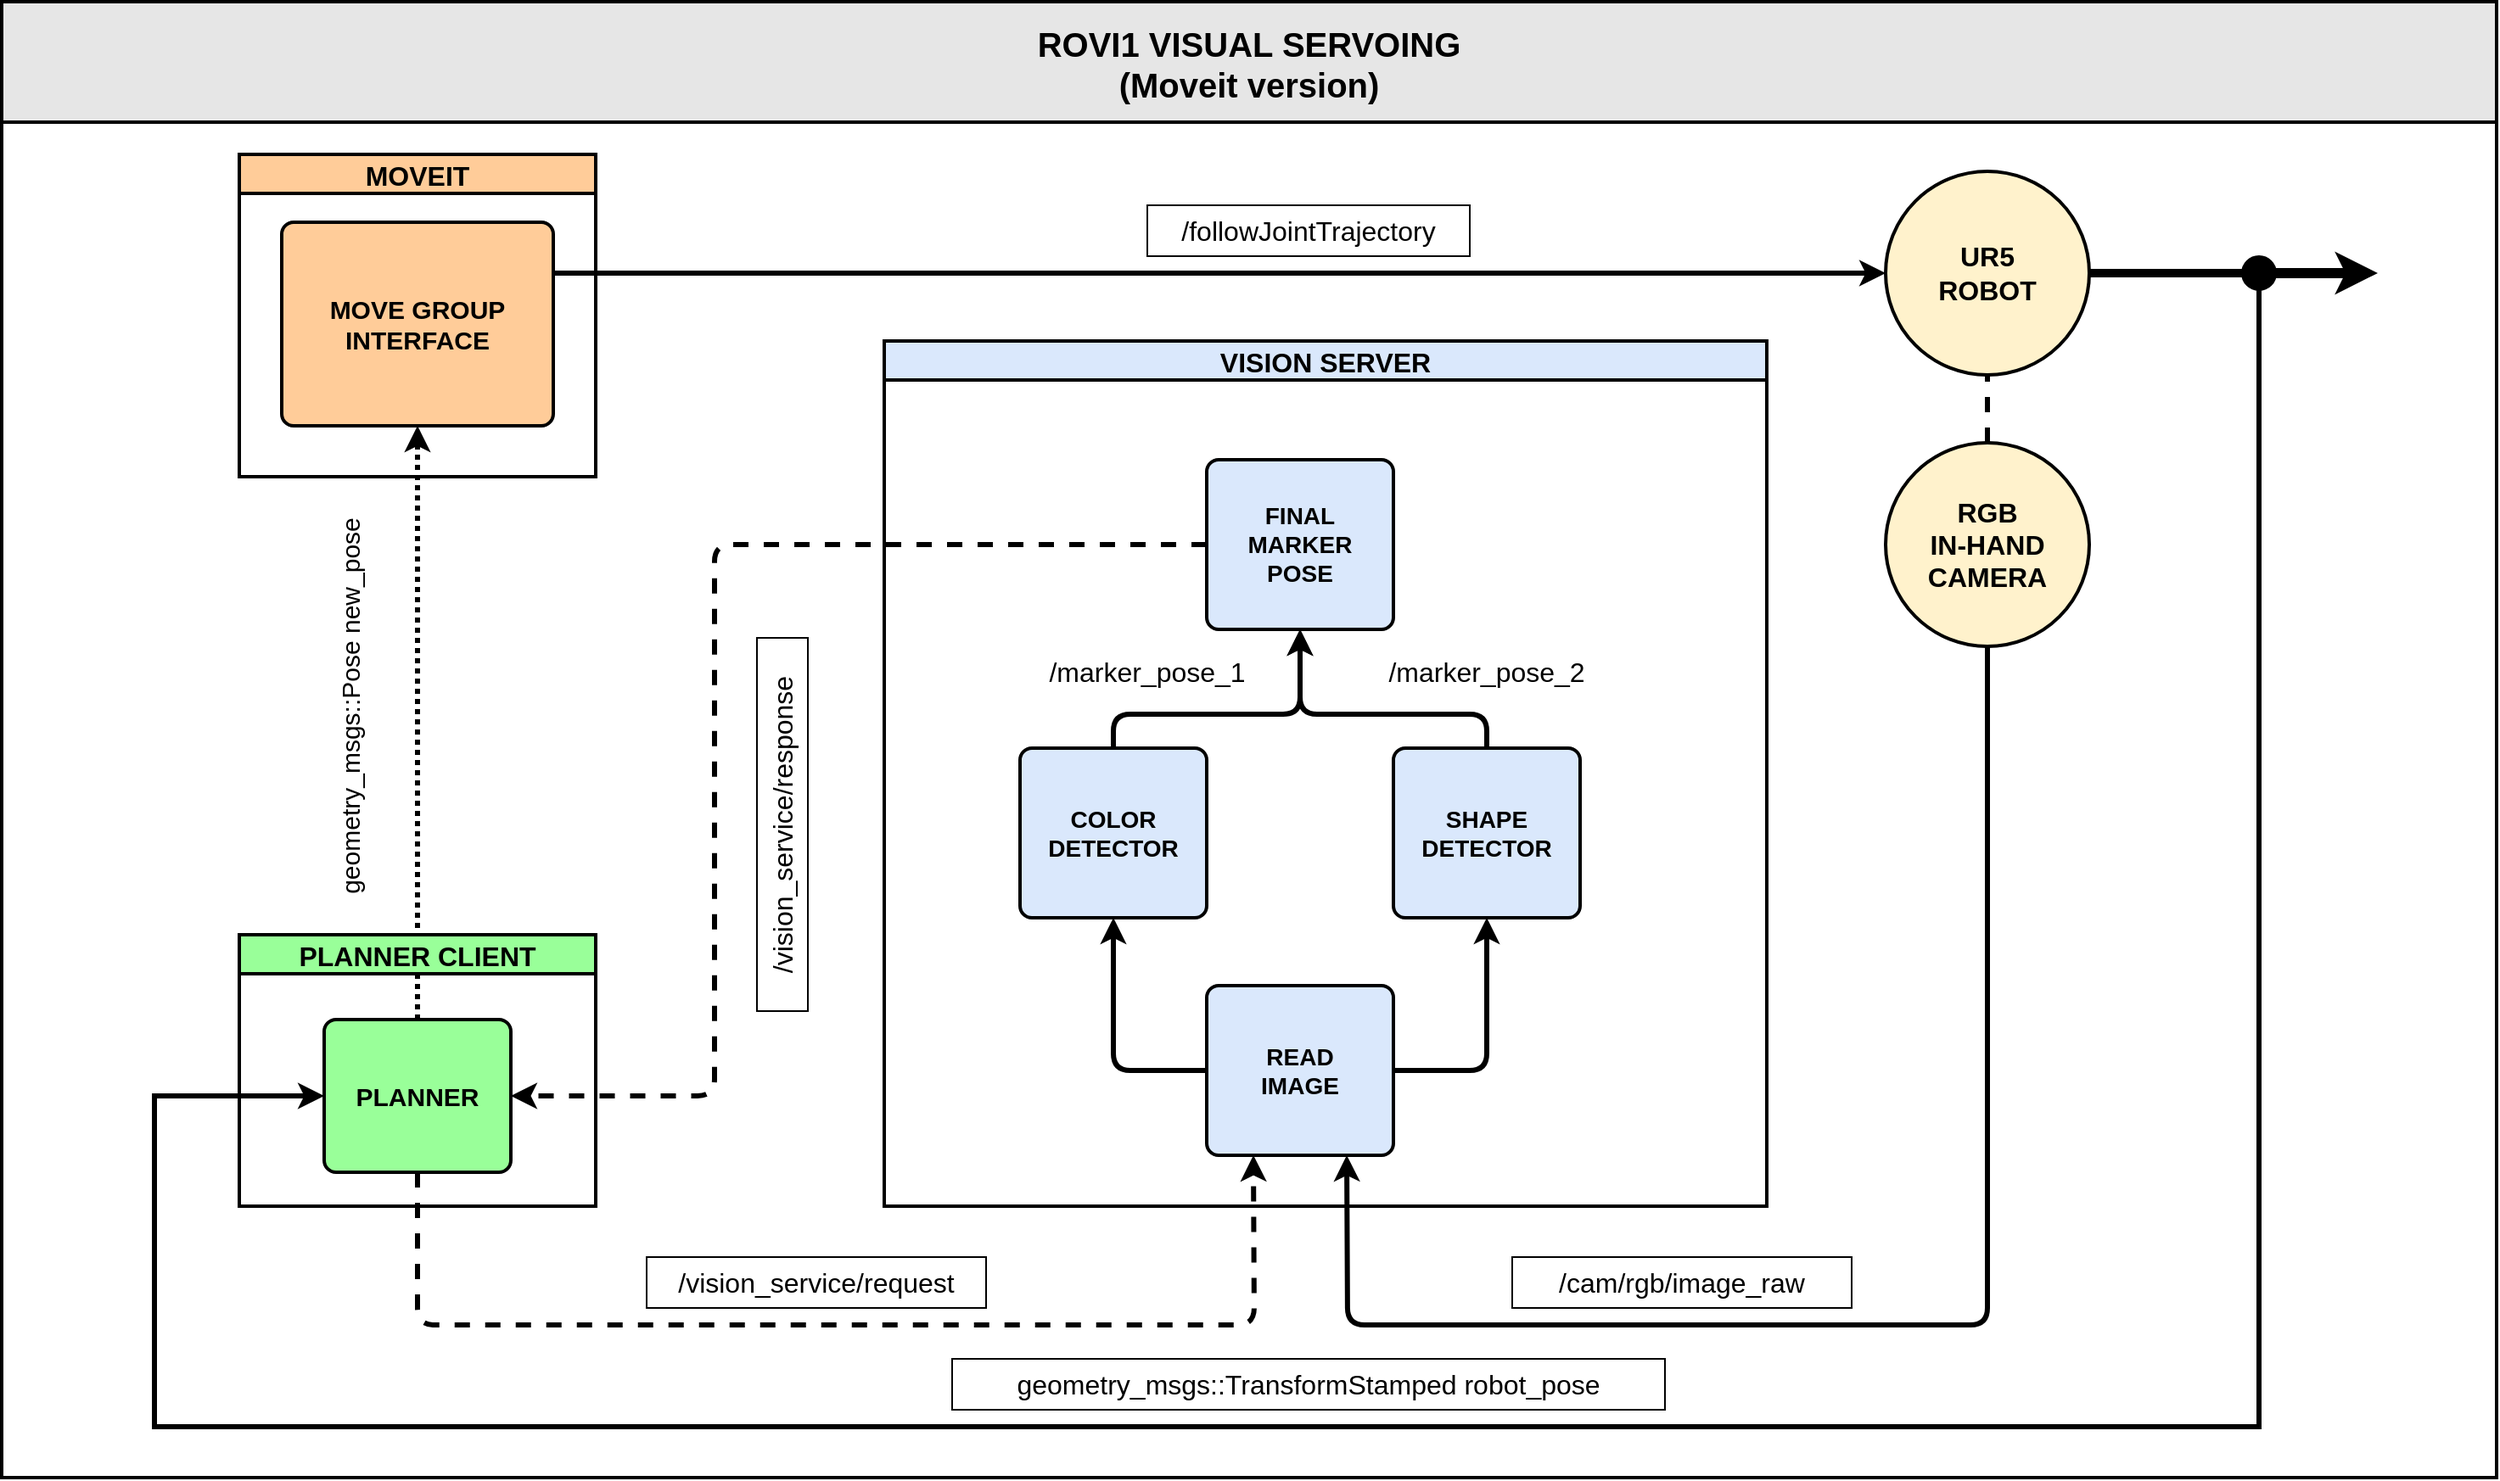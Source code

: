 <mxfile version="13.1.1" type="device"><diagram id="kpc9J02yXnCF4gLsln75" name="Page-1"><mxGraphModel dx="2881" dy="974" grid="1" gridSize="10" guides="1" tooltips="1" connect="1" arrows="1" fold="1" page="1" pageScale="1" pageWidth="850" pageHeight="1100" math="0" shadow="0"><root><mxCell id="0"/><mxCell id="1" parent="0"/><mxCell id="hTvL5SmbPvyMlMiV3pmM-72" value="ROVI1 VISUAL SERVOING&#xA;(Moveit version)" style="swimlane;strokeColor=#000000;strokeWidth=2;fillColor=#E6E6E6;fontSize=20;startSize=71;" parent="1" vertex="1"><mxGeometry x="-360" y="30" width="1470" height="870" as="geometry"/></mxCell><mxCell id="aAbV7NgMo3FtEonjb_oV-19" value="" style="endArrow=classic;html=1;strokeWidth=3;exitX=0.5;exitY=0;exitDx=0;exitDy=0;entryX=0.5;entryY=1;entryDx=0;entryDy=0;dashed=1;dashPattern=1 1;" edge="1" parent="hTvL5SmbPvyMlMiV3pmM-72" source="aAbV7NgMo3FtEonjb_oV-13" target="aAbV7NgMo3FtEonjb_oV-17"><mxGeometry width="50" height="50" relative="1" as="geometry"><mxPoint x="570" y="480" as="sourcePoint"/><mxPoint x="620" y="430" as="targetPoint"/></mxGeometry></mxCell><mxCell id="hTvL5SmbPvyMlMiV3pmM-2" value="VISION SERVER" style="swimlane;startSize=23;fillColor=#dae8fc;strokeColor=#000000;fontSize=16;strokeWidth=2;" parent="hTvL5SmbPvyMlMiV3pmM-72" vertex="1"><mxGeometry x="520" y="200" width="520" height="510" as="geometry"/></mxCell><mxCell id="hTvL5SmbPvyMlMiV3pmM-19" value="&lt;font size=&quot;1&quot;&gt;&lt;b style=&quot;font-size: 14px&quot;&gt;COLOR DETECTOR&lt;br&gt;&lt;/b&gt;&lt;/font&gt;" style="rounded=1;whiteSpace=wrap;html=1;absoluteArcSize=1;arcSize=14;strokeWidth=2;fillColor=#dae8fc;strokeColor=#000000;" parent="hTvL5SmbPvyMlMiV3pmM-2" vertex="1"><mxGeometry x="80" y="240" width="110" height="100" as="geometry"/></mxCell><mxCell id="aAbV7NgMo3FtEonjb_oV-2" value="&lt;font size=&quot;1&quot;&gt;&lt;b style=&quot;font-size: 14px&quot;&gt;SHAPE DETECTOR&lt;br&gt;&lt;/b&gt;&lt;/font&gt;" style="rounded=1;whiteSpace=wrap;html=1;absoluteArcSize=1;arcSize=14;strokeWidth=2;fillColor=#dae8fc;strokeColor=#000000;" vertex="1" parent="hTvL5SmbPvyMlMiV3pmM-2"><mxGeometry x="300" y="240" width="110" height="100" as="geometry"/></mxCell><mxCell id="aAbV7NgMo3FtEonjb_oV-4" value="&lt;div&gt;&lt;font size=&quot;1&quot;&gt;&lt;b style=&quot;font-size: 14px&quot;&gt;READ&lt;/b&gt;&lt;/font&gt;&lt;/div&gt;&lt;div&gt;&lt;font size=&quot;1&quot;&gt;&lt;b style=&quot;font-size: 14px&quot;&gt;IMAGE&lt;/b&gt;&lt;/font&gt;&lt;/div&gt;" style="rounded=1;whiteSpace=wrap;html=1;absoluteArcSize=1;arcSize=14;strokeWidth=2;fillColor=#dae8fc;strokeColor=#000000;" vertex="1" parent="hTvL5SmbPvyMlMiV3pmM-2"><mxGeometry x="190" y="380" width="110" height="100" as="geometry"/></mxCell><mxCell id="aAbV7NgMo3FtEonjb_oV-5" value="" style="endArrow=classic;html=1;strokeWidth=3;exitX=0;exitY=0.5;exitDx=0;exitDy=0;entryX=0.5;entryY=1;entryDx=0;entryDy=0;" edge="1" parent="hTvL5SmbPvyMlMiV3pmM-2" source="aAbV7NgMo3FtEonjb_oV-4" target="hTvL5SmbPvyMlMiV3pmM-19"><mxGeometry width="50" height="50" relative="1" as="geometry"><mxPoint x="50" y="170" as="sourcePoint"/><mxPoint x="100" y="120" as="targetPoint"/><Array as="points"><mxPoint x="135" y="430"/></Array></mxGeometry></mxCell><mxCell id="aAbV7NgMo3FtEonjb_oV-6" value="" style="endArrow=classic;html=1;strokeWidth=3;exitX=1;exitY=0.5;exitDx=0;exitDy=0;entryX=0.5;entryY=1;entryDx=0;entryDy=0;" edge="1" parent="hTvL5SmbPvyMlMiV3pmM-2" source="aAbV7NgMo3FtEonjb_oV-4" target="aAbV7NgMo3FtEonjb_oV-2"><mxGeometry width="50" height="50" relative="1" as="geometry"><mxPoint x="50" y="170" as="sourcePoint"/><mxPoint x="100" y="120" as="targetPoint"/><Array as="points"><mxPoint x="355" y="430"/></Array></mxGeometry></mxCell><mxCell id="aAbV7NgMo3FtEonjb_oV-7" value="&lt;div&gt;&lt;font size=&quot;1&quot;&gt;&lt;b style=&quot;font-size: 14px&quot;&gt;FINAL&lt;/b&gt;&lt;/font&gt;&lt;/div&gt;&lt;div&gt;&lt;font size=&quot;1&quot;&gt;&lt;b style=&quot;font-size: 14px&quot;&gt;MARKER&lt;br&gt;&lt;/b&gt;&lt;/font&gt;&lt;/div&gt;&lt;div&gt;&lt;font size=&quot;1&quot;&gt;&lt;b style=&quot;font-size: 14px&quot;&gt;POSE&lt;/b&gt;&lt;/font&gt;&lt;/div&gt;" style="rounded=1;whiteSpace=wrap;html=1;absoluteArcSize=1;arcSize=14;strokeWidth=2;fillColor=#dae8fc;strokeColor=#000000;" vertex="1" parent="hTvL5SmbPvyMlMiV3pmM-2"><mxGeometry x="190" y="70" width="110" height="100" as="geometry"/></mxCell><mxCell id="aAbV7NgMo3FtEonjb_oV-8" value="" style="endArrow=classic;html=1;strokeWidth=3;exitX=0.5;exitY=0;exitDx=0;exitDy=0;entryX=0.5;entryY=1;entryDx=0;entryDy=0;" edge="1" parent="hTvL5SmbPvyMlMiV3pmM-2" source="hTvL5SmbPvyMlMiV3pmM-19" target="aAbV7NgMo3FtEonjb_oV-7"><mxGeometry width="50" height="50" relative="1" as="geometry"><mxPoint x="50" y="150" as="sourcePoint"/><mxPoint x="100" y="100" as="targetPoint"/><Array as="points"><mxPoint x="135" y="220"/><mxPoint x="245" y="220"/></Array></mxGeometry></mxCell><mxCell id="aAbV7NgMo3FtEonjb_oV-9" value="" style="endArrow=classic;html=1;strokeWidth=3;exitX=0.5;exitY=0;exitDx=0;exitDy=0;entryX=0.5;entryY=1;entryDx=0;entryDy=0;" edge="1" parent="hTvL5SmbPvyMlMiV3pmM-2" source="aAbV7NgMo3FtEonjb_oV-2" target="aAbV7NgMo3FtEonjb_oV-7"><mxGeometry width="50" height="50" relative="1" as="geometry"><mxPoint x="50" y="150" as="sourcePoint"/><mxPoint x="100" y="100" as="targetPoint"/><Array as="points"><mxPoint x="355" y="220"/><mxPoint x="245" y="220"/></Array></mxGeometry></mxCell><mxCell id="aAbV7NgMo3FtEonjb_oV-35" value="/marker_pose_2" style="text;html=1;strokeColor=none;fillColor=none;align=center;verticalAlign=middle;whiteSpace=wrap;rounded=0;fontSize=16;" vertex="1" parent="hTvL5SmbPvyMlMiV3pmM-2"><mxGeometry x="290" y="180" width="130" height="30" as="geometry"/></mxCell><mxCell id="aAbV7NgMo3FtEonjb_oV-36" value="/marker_pose_1" style="text;html=1;strokeColor=none;fillColor=none;align=center;verticalAlign=middle;whiteSpace=wrap;rounded=0;fontSize=16;" vertex="1" parent="hTvL5SmbPvyMlMiV3pmM-2"><mxGeometry x="90" y="180" width="130" height="30" as="geometry"/></mxCell><mxCell id="hTvL5SmbPvyMlMiV3pmM-63" value="&lt;div&gt;&lt;b&gt;UR5&lt;/b&gt;&lt;/div&gt;&lt;div&gt;&lt;b&gt;ROBOT&lt;br&gt;&lt;/b&gt;&lt;/div&gt;" style="ellipse;whiteSpace=wrap;html=1;aspect=fixed;strokeColor=#000000;strokeWidth=2;fillColor=#fff2cc;fontSize=16;" parent="hTvL5SmbPvyMlMiV3pmM-72" vertex="1"><mxGeometry x="1110" y="100" width="120" height="120" as="geometry"/></mxCell><mxCell id="hTvL5SmbPvyMlMiV3pmM-62" value="&lt;div&gt;&lt;b&gt;RGB&lt;/b&gt;&lt;/div&gt;&lt;div&gt;&lt;b&gt;IN-HAND&lt;br&gt;&lt;/b&gt;&lt;/div&gt;&lt;div&gt;&lt;b&gt;CAMERA&lt;br&gt;&lt;/b&gt;&lt;/div&gt;" style="ellipse;whiteSpace=wrap;html=1;aspect=fixed;strokeColor=#000000;strokeWidth=2;fillColor=#fff2cc;fontSize=16;" parent="hTvL5SmbPvyMlMiV3pmM-72" vertex="1"><mxGeometry x="1110" y="260" width="120" height="120" as="geometry"/></mxCell><mxCell id="aAbV7NgMo3FtEonjb_oV-1" value="" style="endArrow=none;html=1;entryX=0.5;entryY=1;entryDx=0;entryDy=0;exitX=0.5;exitY=0;exitDx=0;exitDy=0;strokeWidth=3;dashed=1;" edge="1" parent="hTvL5SmbPvyMlMiV3pmM-72" source="hTvL5SmbPvyMlMiV3pmM-62" target="hTvL5SmbPvyMlMiV3pmM-63"><mxGeometry width="50" height="50" relative="1" as="geometry"><mxPoint x="500" y="390" as="sourcePoint"/><mxPoint x="550" y="340" as="targetPoint"/></mxGeometry></mxCell><mxCell id="aAbV7NgMo3FtEonjb_oV-11" value="" style="endArrow=classic;html=1;strokeWidth=3;exitX=0.5;exitY=1;exitDx=0;exitDy=0;entryX=0.75;entryY=1;entryDx=0;entryDy=0;" edge="1" parent="hTvL5SmbPvyMlMiV3pmM-72" source="hTvL5SmbPvyMlMiV3pmM-62" target="aAbV7NgMo3FtEonjb_oV-4"><mxGeometry width="50" height="50" relative="1" as="geometry"><mxPoint x="570" y="390" as="sourcePoint"/><mxPoint x="620" y="340" as="targetPoint"/><Array as="points"><mxPoint x="1170" y="780"/><mxPoint x="793" y="780"/></Array></mxGeometry></mxCell><mxCell id="aAbV7NgMo3FtEonjb_oV-12" value="PLANNER CLIENT" style="swimlane;strokeColor=#000000;strokeWidth=2;fillColor=#99FF99;fontSize=16;" vertex="1" parent="hTvL5SmbPvyMlMiV3pmM-72"><mxGeometry x="140" y="550" width="210" height="160" as="geometry"/></mxCell><mxCell id="aAbV7NgMo3FtEonjb_oV-13" value="&lt;br&gt;&lt;div style=&quot;font-size: 15px&quot;&gt;&lt;font style=&quot;font-size: 15px&quot;&gt;&lt;b&gt;PLANNER&lt;br&gt;&lt;/b&gt;&lt;/font&gt;&lt;/div&gt;&lt;div&gt;&lt;br&gt;&lt;/div&gt;" style="rounded=1;whiteSpace=wrap;html=1;absoluteArcSize=1;arcSize=14;strokeWidth=2;fillColor=#99FF99;strokeColor=#000000;" vertex="1" parent="aAbV7NgMo3FtEonjb_oV-12"><mxGeometry x="50" y="50" width="110" height="90" as="geometry"/></mxCell><mxCell id="aAbV7NgMo3FtEonjb_oV-10" value="" style="endArrow=classic;html=1;strokeWidth=3;exitX=0;exitY=0.5;exitDx=0;exitDy=0;entryX=1;entryY=0.5;entryDx=0;entryDy=0;dashed=1;" edge="1" parent="hTvL5SmbPvyMlMiV3pmM-72" source="aAbV7NgMo3FtEonjb_oV-7" target="aAbV7NgMo3FtEonjb_oV-13"><mxGeometry width="50" height="50" relative="1" as="geometry"><mxPoint x="570" y="370" as="sourcePoint"/><mxPoint x="340" y="320" as="targetPoint"/><Array as="points"><mxPoint x="420" y="320"/><mxPoint x="420" y="645"/></Array></mxGeometry></mxCell><mxCell id="aAbV7NgMo3FtEonjb_oV-16" value="MOVEIT" style="swimlane;strokeColor=#000000;strokeWidth=2;fillColor=#FFCC99;fontSize=16;" vertex="1" parent="hTvL5SmbPvyMlMiV3pmM-72"><mxGeometry x="140" y="90" width="210" height="190" as="geometry"/></mxCell><mxCell id="aAbV7NgMo3FtEonjb_oV-17" value="&lt;font style=&quot;font-size: 15px&quot;&gt;&lt;b&gt;MOVE GROUP INTERFACE&lt;/b&gt;&lt;/font&gt;" style="rounded=1;whiteSpace=wrap;html=1;absoluteArcSize=1;arcSize=14;strokeWidth=2;fillColor=#FFCC99;strokeColor=#000000;" vertex="1" parent="aAbV7NgMo3FtEonjb_oV-16"><mxGeometry x="25" y="40" width="160" height="120" as="geometry"/></mxCell><mxCell id="aAbV7NgMo3FtEonjb_oV-21" style="edgeStyle=orthogonalEdgeStyle;rounded=0;orthogonalLoop=1;jettySize=auto;html=1;entryX=0;entryY=0.5;entryDx=0;entryDy=0;strokeWidth=3;" edge="1" parent="hTvL5SmbPvyMlMiV3pmM-72" target="aAbV7NgMo3FtEonjb_oV-13"><mxGeometry relative="1" as="geometry"><mxPoint x="1330" y="160" as="sourcePoint"/><Array as="points"><mxPoint x="1330" y="840"/><mxPoint x="90" y="840"/><mxPoint x="90" y="645"/></Array></mxGeometry></mxCell><mxCell id="aAbV7NgMo3FtEonjb_oV-29" value="" style="endArrow=classic;html=1;strokeWidth=3;exitX=0.5;exitY=1;exitDx=0;exitDy=0;entryX=0.25;entryY=1;entryDx=0;entryDy=0;dashed=1;" edge="1" parent="hTvL5SmbPvyMlMiV3pmM-72" source="aAbV7NgMo3FtEonjb_oV-13" target="aAbV7NgMo3FtEonjb_oV-4"><mxGeometry width="50" height="50" relative="1" as="geometry"><mxPoint x="570" y="480" as="sourcePoint"/><mxPoint x="500" y="770" as="targetPoint"/><Array as="points"><mxPoint x="245" y="780"/><mxPoint x="738" y="780"/></Array></mxGeometry></mxCell><mxCell id="aAbV7NgMo3FtEonjb_oV-30" value="" style="endArrow=classic;html=1;strokeWidth=3;exitX=1;exitY=0.25;exitDx=0;exitDy=0;entryX=0;entryY=0.5;entryDx=0;entryDy=0;" edge="1" parent="hTvL5SmbPvyMlMiV3pmM-72" source="aAbV7NgMo3FtEonjb_oV-17" target="hTvL5SmbPvyMlMiV3pmM-63"><mxGeometry width="50" height="50" relative="1" as="geometry"><mxPoint x="570" y="480" as="sourcePoint"/><mxPoint x="620" y="430" as="targetPoint"/></mxGeometry></mxCell><mxCell id="aAbV7NgMo3FtEonjb_oV-32" value="/cam/rgb/image_raw" style="text;html=1;strokeColor=#000000;fillColor=none;align=center;verticalAlign=middle;whiteSpace=wrap;rounded=0;fontSize=16;" vertex="1" parent="hTvL5SmbPvyMlMiV3pmM-72"><mxGeometry x="890" y="740" width="200" height="30" as="geometry"/></mxCell><mxCell id="aAbV7NgMo3FtEonjb_oV-15" style="edgeStyle=orthogonalEdgeStyle;rounded=0;orthogonalLoop=1;jettySize=auto;html=1;strokeWidth=6;exitX=1;exitY=0.5;exitDx=0;exitDy=0;" edge="1" parent="hTvL5SmbPvyMlMiV3pmM-72" source="aAbV7NgMo3FtEonjb_oV-23"><mxGeometry relative="1" as="geometry"><mxPoint x="1400" y="160" as="targetPoint"/></mxGeometry></mxCell><mxCell id="aAbV7NgMo3FtEonjb_oV-23" value="" style="ellipse;whiteSpace=wrap;html=1;aspect=fixed;fillColor=#000000;" vertex="1" parent="hTvL5SmbPvyMlMiV3pmM-72"><mxGeometry x="1320" y="150" width="20" height="20" as="geometry"/></mxCell><mxCell id="aAbV7NgMo3FtEonjb_oV-28" value="" style="endArrow=none;html=1;strokeWidth=5;exitX=1;exitY=0.5;exitDx=0;exitDy=0;entryX=0;entryY=0.5;entryDx=0;entryDy=0;" edge="1" parent="hTvL5SmbPvyMlMiV3pmM-72" source="hTvL5SmbPvyMlMiV3pmM-63" target="aAbV7NgMo3FtEonjb_oV-23"><mxGeometry width="50" height="50" relative="1" as="geometry"><mxPoint x="570" y="480" as="sourcePoint"/><mxPoint x="620" y="430" as="targetPoint"/></mxGeometry></mxCell><mxCell id="aAbV7NgMo3FtEonjb_oV-33" value="geometry_msgs::TransformStamped robot_pose" style="text;html=1;strokeColor=#000000;fillColor=none;align=center;verticalAlign=middle;whiteSpace=wrap;rounded=0;fontSize=16;rotation=0;" vertex="1" parent="hTvL5SmbPvyMlMiV3pmM-72"><mxGeometry x="560" y="800" width="420" height="30" as="geometry"/></mxCell><mxCell id="aAbV7NgMo3FtEonjb_oV-34" value="&lt;font style=&quot;font-size: 15px&quot;&gt;geometry_msgs::Pose new_pose&lt;/font&gt;" style="text;html=1;strokeColor=none;fillColor=none;align=center;verticalAlign=middle;whiteSpace=wrap;rounded=0;fontSize=16;rotation=-90;" vertex="1" parent="hTvL5SmbPvyMlMiV3pmM-72"><mxGeometry x="80" y="400" width="250" height="30" as="geometry"/></mxCell><mxCell id="aAbV7NgMo3FtEonjb_oV-39" value="/vision_service/request" style="text;html=1;strokeColor=#000000;fillColor=none;align=center;verticalAlign=middle;whiteSpace=wrap;rounded=0;fontSize=16;" vertex="1" parent="hTvL5SmbPvyMlMiV3pmM-72"><mxGeometry x="380" y="740" width="200" height="30" as="geometry"/></mxCell><mxCell id="aAbV7NgMo3FtEonjb_oV-40" value="&lt;div&gt;/vision_service/response&lt;/div&gt;" style="text;html=1;strokeColor=#000000;fillColor=none;align=center;verticalAlign=middle;whiteSpace=wrap;rounded=0;fontSize=16;rotation=-90;" vertex="1" parent="hTvL5SmbPvyMlMiV3pmM-72"><mxGeometry x="350" y="470" width="220" height="30" as="geometry"/></mxCell><mxCell id="aAbV7NgMo3FtEonjb_oV-41" value="&lt;div&gt;/followJointTrajectory&lt;/div&gt;" style="text;html=1;strokeColor=#000000;fillColor=none;align=center;verticalAlign=middle;whiteSpace=wrap;rounded=0;fontSize=16;" vertex="1" parent="hTvL5SmbPvyMlMiV3pmM-72"><mxGeometry x="675" y="120" width="190" height="30" as="geometry"/></mxCell></root></mxGraphModel></diagram></mxfile>